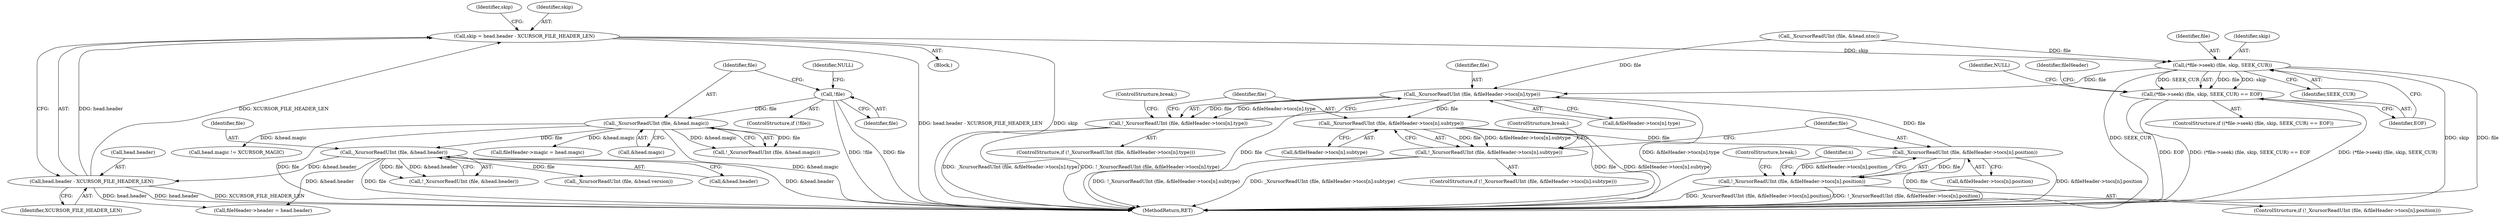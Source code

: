 digraph "0_xcursor_4794b5dd34688158fb51a2943032569d3780c4b8@integer" {
"1000448" [label="(Call,skip = head.header - XCURSOR_FILE_HEADER_LEN)"];
"1000450" [label="(Call,head.header - XCURSOR_FILE_HEADER_LEN)"];
"1000420" [label="(Call,_XcursorReadUInt (file, &head.header))"];
"1000402" [label="(Call,_XcursorReadUInt (file, &head.magic))"];
"1000396" [label="(Call,!file)"];
"1000459" [label="(Call,(*file->seek) (file, skip, SEEK_CUR))"];
"1000458" [label="(Call,(*file->seek) (file, skip, SEEK_CUR) == EOF)"];
"1000519" [label="(Call,_XcursorReadUInt (file, &fileHeader->tocs[n].type))"];
"1000518" [label="(Call,!_XcursorReadUInt (file, &fileHeader->tocs[n].type))"];
"1000532" [label="(Call,_XcursorReadUInt (file, &fileHeader->tocs[n].subtype))"];
"1000531" [label="(Call,!_XcursorReadUInt (file, &fileHeader->tocs[n].subtype))"];
"1000545" [label="(Call,_XcursorReadUInt (file, &fileHeader->tocs[n].position))"];
"1000544" [label="(Call,!_XcursorReadUInt (file, &fileHeader->tocs[n].position))"];
"1000531" [label="(Call,!_XcursorReadUInt (file, &fileHeader->tocs[n].subtype))"];
"1000397" [label="(Identifier,file)"];
"1000401" [label="(Call,!_XcursorReadUInt (file, &head.magic))"];
"1000465" [label="(Identifier,NULL)"];
"1000450" [label="(Call,head.header - XCURSOR_FILE_HEADER_LEN)"];
"1000395" [label="(ControlStructure,if (!file))"];
"1000403" [label="(Identifier,file)"];
"1000529" [label="(ControlStructure,break;)"];
"1000448" [label="(Call,skip = head.header - XCURSOR_FILE_HEADER_LEN)"];
"1000457" [label="(ControlStructure,if ((*file->seek) (file, skip, SEEK_CUR) == EOF))"];
"1000458" [label="(Call,(*file->seek) (file, skip, SEEK_CUR) == EOF)"];
"1000542" [label="(ControlStructure,break;)"];
"1000456" [label="(Identifier,skip)"];
"1000451" [label="(Call,head.header)"];
"1000520" [label="(Identifier,file)"];
"1000546" [label="(Identifier,file)"];
"1000484" [label="(Call,fileHeader->header = head.header)"];
"1000419" [label="(Call,!_XcursorReadUInt (file, &head.header))"];
"1000519" [label="(Call,_XcursorReadUInt (file, &fileHeader->tocs[n].type))"];
"1000517" [label="(ControlStructure,if (!_XcursorReadUInt (file, &fileHeader->tocs[n].type)))"];
"1000461" [label="(Identifier,skip)"];
"1000544" [label="(Call,!_XcursorReadUInt (file, &fileHeader->tocs[n].position))"];
"1000404" [label="(Call,&head.magic)"];
"1000547" [label="(Call,&fileHeader->tocs[n].position)"];
"1000543" [label="(ControlStructure,if (!_XcursorReadUInt (file, &fileHeader->tocs[n].position)))"];
"1000545" [label="(Call,_XcursorReadUInt (file, &fileHeader->tocs[n].position))"];
"1000521" [label="(Call,&fileHeader->tocs[n].type)"];
"1000463" [label="(Identifier,EOF)"];
"1000555" [label="(ControlStructure,break;)"];
"1000411" [label="(Call,head.magic != XCURSOR_MAGIC)"];
"1000440" [label="(Call,_XcursorReadUInt (file, &head.ntoc))"];
"1000532" [label="(Call,_XcursorReadUInt (file, &fileHeader->tocs[n].subtype))"];
"1000459" [label="(Call,(*file->seek) (file, skip, SEEK_CUR))"];
"1000462" [label="(Identifier,SEEK_CUR)"];
"1000454" [label="(Identifier,XCURSOR_FILE_HEADER_LEN)"];
"1000477" [label="(Call,fileHeader->magic = head.magic)"];
"1000518" [label="(Call,!_XcursorReadUInt (file, &fileHeader->tocs[n].type))"];
"1000396" [label="(Call,!file)"];
"1000449" [label="(Identifier,skip)"];
"1000533" [label="(Identifier,file)"];
"1000467" [label="(Identifier,fileHeader)"];
"1000402" [label="(Call,_XcursorReadUInt (file, &head.magic))"];
"1000420" [label="(Call,_XcursorReadUInt (file, &head.header))"];
"1000430" [label="(Call,_XcursorReadUInt (file, &head.version))"];
"1000515" [label="(Identifier,n)"];
"1000421" [label="(Identifier,file)"];
"1000422" [label="(Call,&head.header)"];
"1000399" [label="(Identifier,NULL)"];
"1000534" [label="(Call,&fileHeader->tocs[n].subtype)"];
"1000390" [label="(Block,)"];
"1000460" [label="(Identifier,file)"];
"1000530" [label="(ControlStructure,if (!_XcursorReadUInt (file, &fileHeader->tocs[n].subtype)))"];
"1001171" [label="(MethodReturn,RET)"];
"1000448" -> "1000390"  [label="AST: "];
"1000448" -> "1000450"  [label="CFG: "];
"1000449" -> "1000448"  [label="AST: "];
"1000450" -> "1000448"  [label="AST: "];
"1000456" -> "1000448"  [label="CFG: "];
"1000448" -> "1001171"  [label="DDG: head.header - XCURSOR_FILE_HEADER_LEN"];
"1000448" -> "1001171"  [label="DDG: skip"];
"1000450" -> "1000448"  [label="DDG: head.header"];
"1000450" -> "1000448"  [label="DDG: XCURSOR_FILE_HEADER_LEN"];
"1000448" -> "1000459"  [label="DDG: skip"];
"1000450" -> "1000454"  [label="CFG: "];
"1000451" -> "1000450"  [label="AST: "];
"1000454" -> "1000450"  [label="AST: "];
"1000450" -> "1001171"  [label="DDG: head.header"];
"1000450" -> "1001171"  [label="DDG: XCURSOR_FILE_HEADER_LEN"];
"1000420" -> "1000450"  [label="DDG: &head.header"];
"1000450" -> "1000484"  [label="DDG: head.header"];
"1000420" -> "1000419"  [label="AST: "];
"1000420" -> "1000422"  [label="CFG: "];
"1000421" -> "1000420"  [label="AST: "];
"1000422" -> "1000420"  [label="AST: "];
"1000419" -> "1000420"  [label="CFG: "];
"1000420" -> "1001171"  [label="DDG: &head.header"];
"1000420" -> "1001171"  [label="DDG: file"];
"1000420" -> "1000419"  [label="DDG: file"];
"1000420" -> "1000419"  [label="DDG: &head.header"];
"1000402" -> "1000420"  [label="DDG: file"];
"1000420" -> "1000430"  [label="DDG: file"];
"1000420" -> "1000484"  [label="DDG: &head.header"];
"1000402" -> "1000401"  [label="AST: "];
"1000402" -> "1000404"  [label="CFG: "];
"1000403" -> "1000402"  [label="AST: "];
"1000404" -> "1000402"  [label="AST: "];
"1000401" -> "1000402"  [label="CFG: "];
"1000402" -> "1001171"  [label="DDG: &head.magic"];
"1000402" -> "1001171"  [label="DDG: file"];
"1000402" -> "1000401"  [label="DDG: file"];
"1000402" -> "1000401"  [label="DDG: &head.magic"];
"1000396" -> "1000402"  [label="DDG: file"];
"1000402" -> "1000411"  [label="DDG: &head.magic"];
"1000402" -> "1000477"  [label="DDG: &head.magic"];
"1000396" -> "1000395"  [label="AST: "];
"1000396" -> "1000397"  [label="CFG: "];
"1000397" -> "1000396"  [label="AST: "];
"1000399" -> "1000396"  [label="CFG: "];
"1000403" -> "1000396"  [label="CFG: "];
"1000396" -> "1001171"  [label="DDG: !file"];
"1000396" -> "1001171"  [label="DDG: file"];
"1000459" -> "1000458"  [label="AST: "];
"1000459" -> "1000462"  [label="CFG: "];
"1000460" -> "1000459"  [label="AST: "];
"1000461" -> "1000459"  [label="AST: "];
"1000462" -> "1000459"  [label="AST: "];
"1000463" -> "1000459"  [label="CFG: "];
"1000459" -> "1001171"  [label="DDG: skip"];
"1000459" -> "1001171"  [label="DDG: file"];
"1000459" -> "1001171"  [label="DDG: SEEK_CUR"];
"1000459" -> "1000458"  [label="DDG: file"];
"1000459" -> "1000458"  [label="DDG: skip"];
"1000459" -> "1000458"  [label="DDG: SEEK_CUR"];
"1000440" -> "1000459"  [label="DDG: file"];
"1000459" -> "1000519"  [label="DDG: file"];
"1000458" -> "1000457"  [label="AST: "];
"1000458" -> "1000463"  [label="CFG: "];
"1000463" -> "1000458"  [label="AST: "];
"1000465" -> "1000458"  [label="CFG: "];
"1000467" -> "1000458"  [label="CFG: "];
"1000458" -> "1001171"  [label="DDG: (*file->seek) (file, skip, SEEK_CUR)"];
"1000458" -> "1001171"  [label="DDG: EOF"];
"1000458" -> "1001171"  [label="DDG: (*file->seek) (file, skip, SEEK_CUR) == EOF"];
"1000519" -> "1000518"  [label="AST: "];
"1000519" -> "1000521"  [label="CFG: "];
"1000520" -> "1000519"  [label="AST: "];
"1000521" -> "1000519"  [label="AST: "];
"1000518" -> "1000519"  [label="CFG: "];
"1000519" -> "1001171"  [label="DDG: file"];
"1000519" -> "1001171"  [label="DDG: &fileHeader->tocs[n].type"];
"1000519" -> "1000518"  [label="DDG: file"];
"1000519" -> "1000518"  [label="DDG: &fileHeader->tocs[n].type"];
"1000545" -> "1000519"  [label="DDG: file"];
"1000440" -> "1000519"  [label="DDG: file"];
"1000519" -> "1000532"  [label="DDG: file"];
"1000518" -> "1000517"  [label="AST: "];
"1000529" -> "1000518"  [label="CFG: "];
"1000533" -> "1000518"  [label="CFG: "];
"1000518" -> "1001171"  [label="DDG: _XcursorReadUInt (file, &fileHeader->tocs[n].type)"];
"1000518" -> "1001171"  [label="DDG: !_XcursorReadUInt (file, &fileHeader->tocs[n].type)"];
"1000532" -> "1000531"  [label="AST: "];
"1000532" -> "1000534"  [label="CFG: "];
"1000533" -> "1000532"  [label="AST: "];
"1000534" -> "1000532"  [label="AST: "];
"1000531" -> "1000532"  [label="CFG: "];
"1000532" -> "1001171"  [label="DDG: file"];
"1000532" -> "1001171"  [label="DDG: &fileHeader->tocs[n].subtype"];
"1000532" -> "1000531"  [label="DDG: file"];
"1000532" -> "1000531"  [label="DDG: &fileHeader->tocs[n].subtype"];
"1000532" -> "1000545"  [label="DDG: file"];
"1000531" -> "1000530"  [label="AST: "];
"1000542" -> "1000531"  [label="CFG: "];
"1000546" -> "1000531"  [label="CFG: "];
"1000531" -> "1001171"  [label="DDG: !_XcursorReadUInt (file, &fileHeader->tocs[n].subtype)"];
"1000531" -> "1001171"  [label="DDG: _XcursorReadUInt (file, &fileHeader->tocs[n].subtype)"];
"1000545" -> "1000544"  [label="AST: "];
"1000545" -> "1000547"  [label="CFG: "];
"1000546" -> "1000545"  [label="AST: "];
"1000547" -> "1000545"  [label="AST: "];
"1000544" -> "1000545"  [label="CFG: "];
"1000545" -> "1001171"  [label="DDG: file"];
"1000545" -> "1001171"  [label="DDG: &fileHeader->tocs[n].position"];
"1000545" -> "1000544"  [label="DDG: file"];
"1000545" -> "1000544"  [label="DDG: &fileHeader->tocs[n].position"];
"1000544" -> "1000543"  [label="AST: "];
"1000555" -> "1000544"  [label="CFG: "];
"1000515" -> "1000544"  [label="CFG: "];
"1000544" -> "1001171"  [label="DDG: _XcursorReadUInt (file, &fileHeader->tocs[n].position)"];
"1000544" -> "1001171"  [label="DDG: !_XcursorReadUInt (file, &fileHeader->tocs[n].position)"];
}
